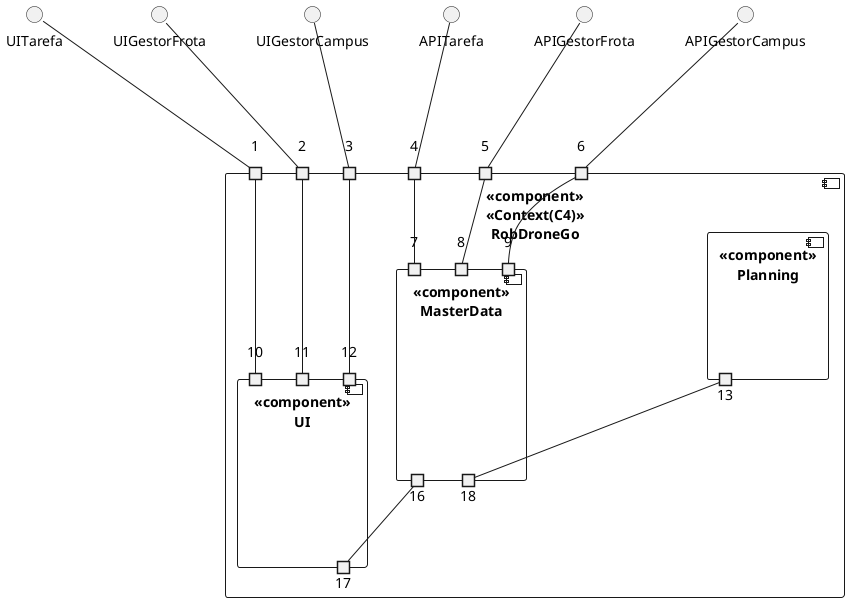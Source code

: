 
@startuml
component "<<component>>\n<<Context(C4)>>\nRobDroneGo" as c2 {
  port 1
  port 2
  port 3
  port 4
  port 5
  port 6
  component "<<component>>\nMasterData" as md{
    port 7 
    port 8
    port 9
    portout 16
    portout 18
  }
  component "<<component>>\nUI" as ui{
    port 10
    port 11
    port 12
    portout 17
  }
  component "<<component>>\nPlanning" as pc{
    portout 13
    
  }


}

interface UITarefa as UT
interface UIGestorFrota as UGF
interface UIGestorCampus as UGC


interface APITarefa as AT
interface APIGestorFrota as AGF
interface APIGestorCampus as AGC




UT --- 1
AT --- 4
UGF --- 2
AGF --- 5
UGC --- 3
AGC --- 6

1 -- 10
2 -- 11
3 -- 12
4 -- 7
5 -- 8
6 -- 9
16 -- 17
13 -- 18



@enduml